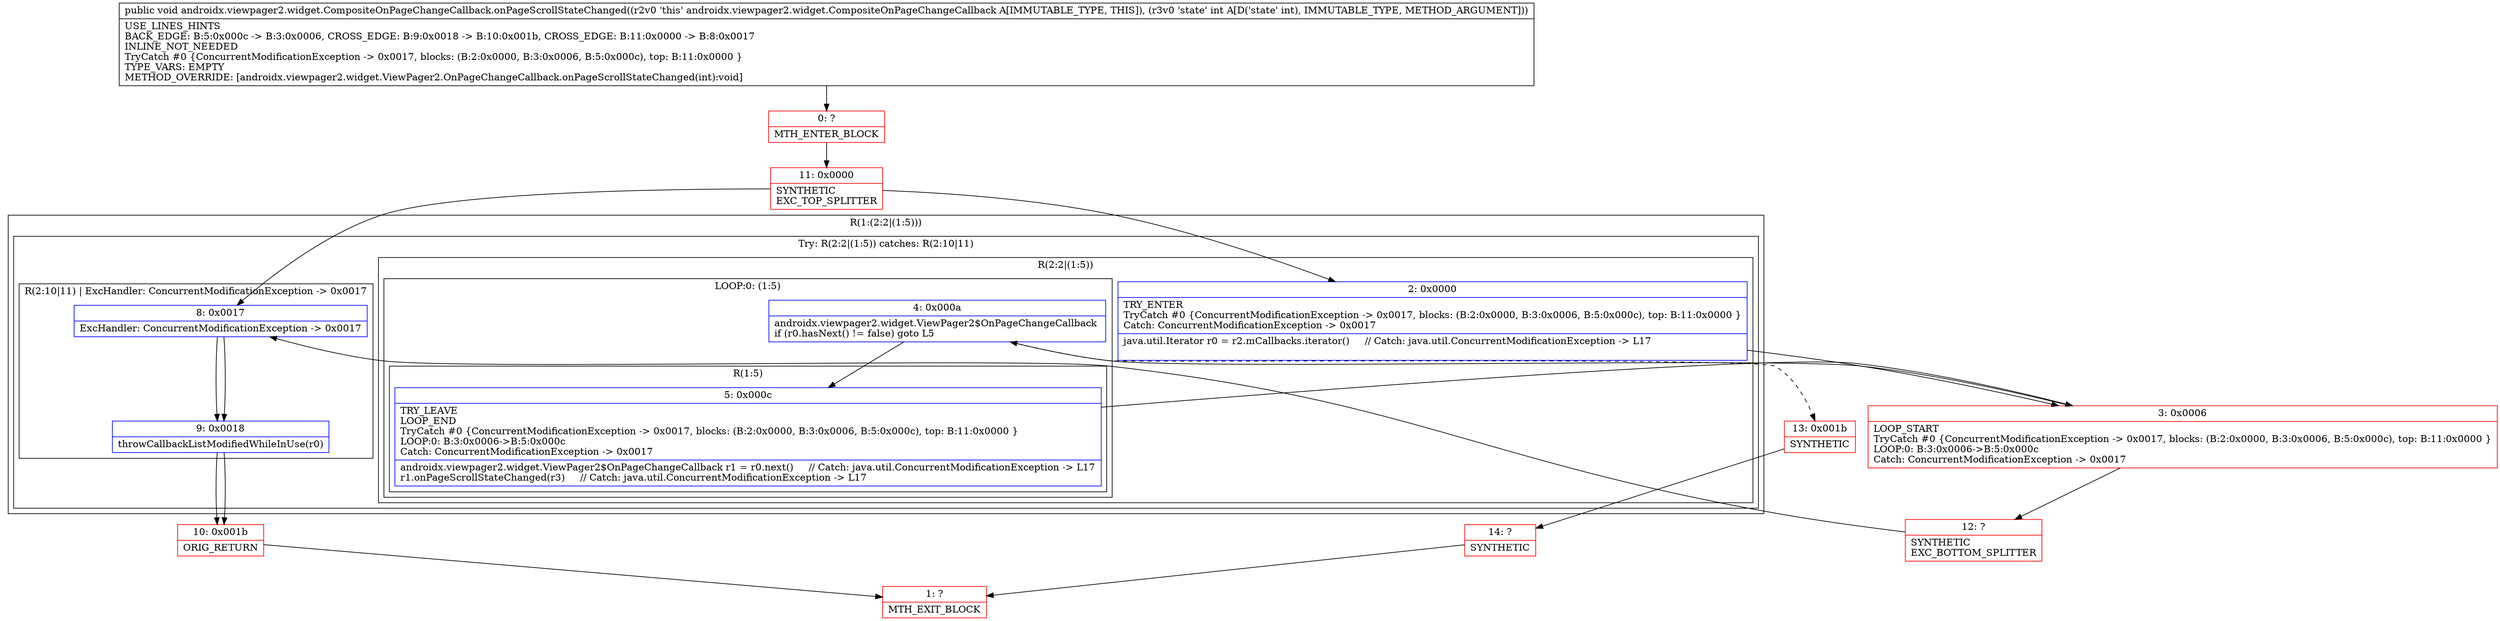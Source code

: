 digraph "CFG forandroidx.viewpager2.widget.CompositeOnPageChangeCallback.onPageScrollStateChanged(I)V" {
subgraph cluster_Region_1158370004 {
label = "R(1:(2:2|(1:5)))";
node [shape=record,color=blue];
subgraph cluster_TryCatchRegion_1003161185 {
label = "Try: R(2:2|(1:5)) catches: R(2:10|11)";
node [shape=record,color=blue];
subgraph cluster_Region_1713502812 {
label = "R(2:2|(1:5))";
node [shape=record,color=blue];
Node_2 [shape=record,label="{2\:\ 0x0000|TRY_ENTER\lTryCatch #0 \{ConcurrentModificationException \-\> 0x0017, blocks: (B:2:0x0000, B:3:0x0006, B:5:0x000c), top: B:11:0x0000 \}\lCatch: ConcurrentModificationException \-\> 0x0017\l|java.util.Iterator r0 = r2.mCallbacks.iterator()     \/\/ Catch: java.util.ConcurrentModificationException \-\> L17\l\l}"];
subgraph cluster_LoopRegion_1304565775 {
label = "LOOP:0: (1:5)";
node [shape=record,color=blue];
Node_4 [shape=record,label="{4\:\ 0x000a|androidx.viewpager2.widget.ViewPager2$OnPageChangeCallback \lif (r0.hasNext() != false) goto L5\l}"];
subgraph cluster_Region_1388342929 {
label = "R(1:5)";
node [shape=record,color=blue];
Node_5 [shape=record,label="{5\:\ 0x000c|TRY_LEAVE\lLOOP_END\lTryCatch #0 \{ConcurrentModificationException \-\> 0x0017, blocks: (B:2:0x0000, B:3:0x0006, B:5:0x000c), top: B:11:0x0000 \}\lLOOP:0: B:3:0x0006\-\>B:5:0x000c\lCatch: ConcurrentModificationException \-\> 0x0017\l|androidx.viewpager2.widget.ViewPager2$OnPageChangeCallback r1 = r0.next()     \/\/ Catch: java.util.ConcurrentModificationException \-\> L17\lr1.onPageScrollStateChanged(r3)     \/\/ Catch: java.util.ConcurrentModificationException \-\> L17\l}"];
}
}
}
subgraph cluster_Region_828084902 {
label = "R(2:10|11) | ExcHandler: ConcurrentModificationException \-\> 0x0017\l";
node [shape=record,color=blue];
Node_8 [shape=record,label="{8\:\ 0x0017|ExcHandler: ConcurrentModificationException \-\> 0x0017\l}"];
Node_9 [shape=record,label="{9\:\ 0x0018|throwCallbackListModifiedWhileInUse(r0)\l}"];
}
}
}
subgraph cluster_Region_828084902 {
label = "R(2:10|11) | ExcHandler: ConcurrentModificationException \-\> 0x0017\l";
node [shape=record,color=blue];
Node_8 [shape=record,label="{8\:\ 0x0017|ExcHandler: ConcurrentModificationException \-\> 0x0017\l}"];
Node_9 [shape=record,label="{9\:\ 0x0018|throwCallbackListModifiedWhileInUse(r0)\l}"];
}
Node_0 [shape=record,color=red,label="{0\:\ ?|MTH_ENTER_BLOCK\l}"];
Node_11 [shape=record,color=red,label="{11\:\ 0x0000|SYNTHETIC\lEXC_TOP_SPLITTER\l}"];
Node_3 [shape=record,color=red,label="{3\:\ 0x0006|LOOP_START\lTryCatch #0 \{ConcurrentModificationException \-\> 0x0017, blocks: (B:2:0x0000, B:3:0x0006, B:5:0x000c), top: B:11:0x0000 \}\lLOOP:0: B:3:0x0006\-\>B:5:0x000c\lCatch: ConcurrentModificationException \-\> 0x0017\l}"];
Node_13 [shape=record,color=red,label="{13\:\ 0x001b|SYNTHETIC\l}"];
Node_14 [shape=record,color=red,label="{14\:\ ?|SYNTHETIC\l}"];
Node_1 [shape=record,color=red,label="{1\:\ ?|MTH_EXIT_BLOCK\l}"];
Node_12 [shape=record,color=red,label="{12\:\ ?|SYNTHETIC\lEXC_BOTTOM_SPLITTER\l}"];
Node_10 [shape=record,color=red,label="{10\:\ 0x001b|ORIG_RETURN\l}"];
MethodNode[shape=record,label="{public void androidx.viewpager2.widget.CompositeOnPageChangeCallback.onPageScrollStateChanged((r2v0 'this' androidx.viewpager2.widget.CompositeOnPageChangeCallback A[IMMUTABLE_TYPE, THIS]), (r3v0 'state' int A[D('state' int), IMMUTABLE_TYPE, METHOD_ARGUMENT]))  | USE_LINES_HINTS\lBACK_EDGE: B:5:0x000c \-\> B:3:0x0006, CROSS_EDGE: B:9:0x0018 \-\> B:10:0x001b, CROSS_EDGE: B:11:0x0000 \-\> B:8:0x0017\lINLINE_NOT_NEEDED\lTryCatch #0 \{ConcurrentModificationException \-\> 0x0017, blocks: (B:2:0x0000, B:3:0x0006, B:5:0x000c), top: B:11:0x0000 \}\lTYPE_VARS: EMPTY\lMETHOD_OVERRIDE: [androidx.viewpager2.widget.ViewPager2.OnPageChangeCallback.onPageScrollStateChanged(int):void]\l}"];
MethodNode -> Node_0;Node_2 -> Node_3;
Node_4 -> Node_5;
Node_4 -> Node_13[style=dashed];
Node_5 -> Node_3;
Node_8 -> Node_9;
Node_9 -> Node_10;
Node_8 -> Node_9;
Node_9 -> Node_10;
Node_0 -> Node_11;
Node_11 -> Node_2;
Node_11 -> Node_8;
Node_3 -> Node_4;
Node_3 -> Node_12;
Node_13 -> Node_14;
Node_14 -> Node_1;
Node_12 -> Node_8;
Node_10 -> Node_1;
}

